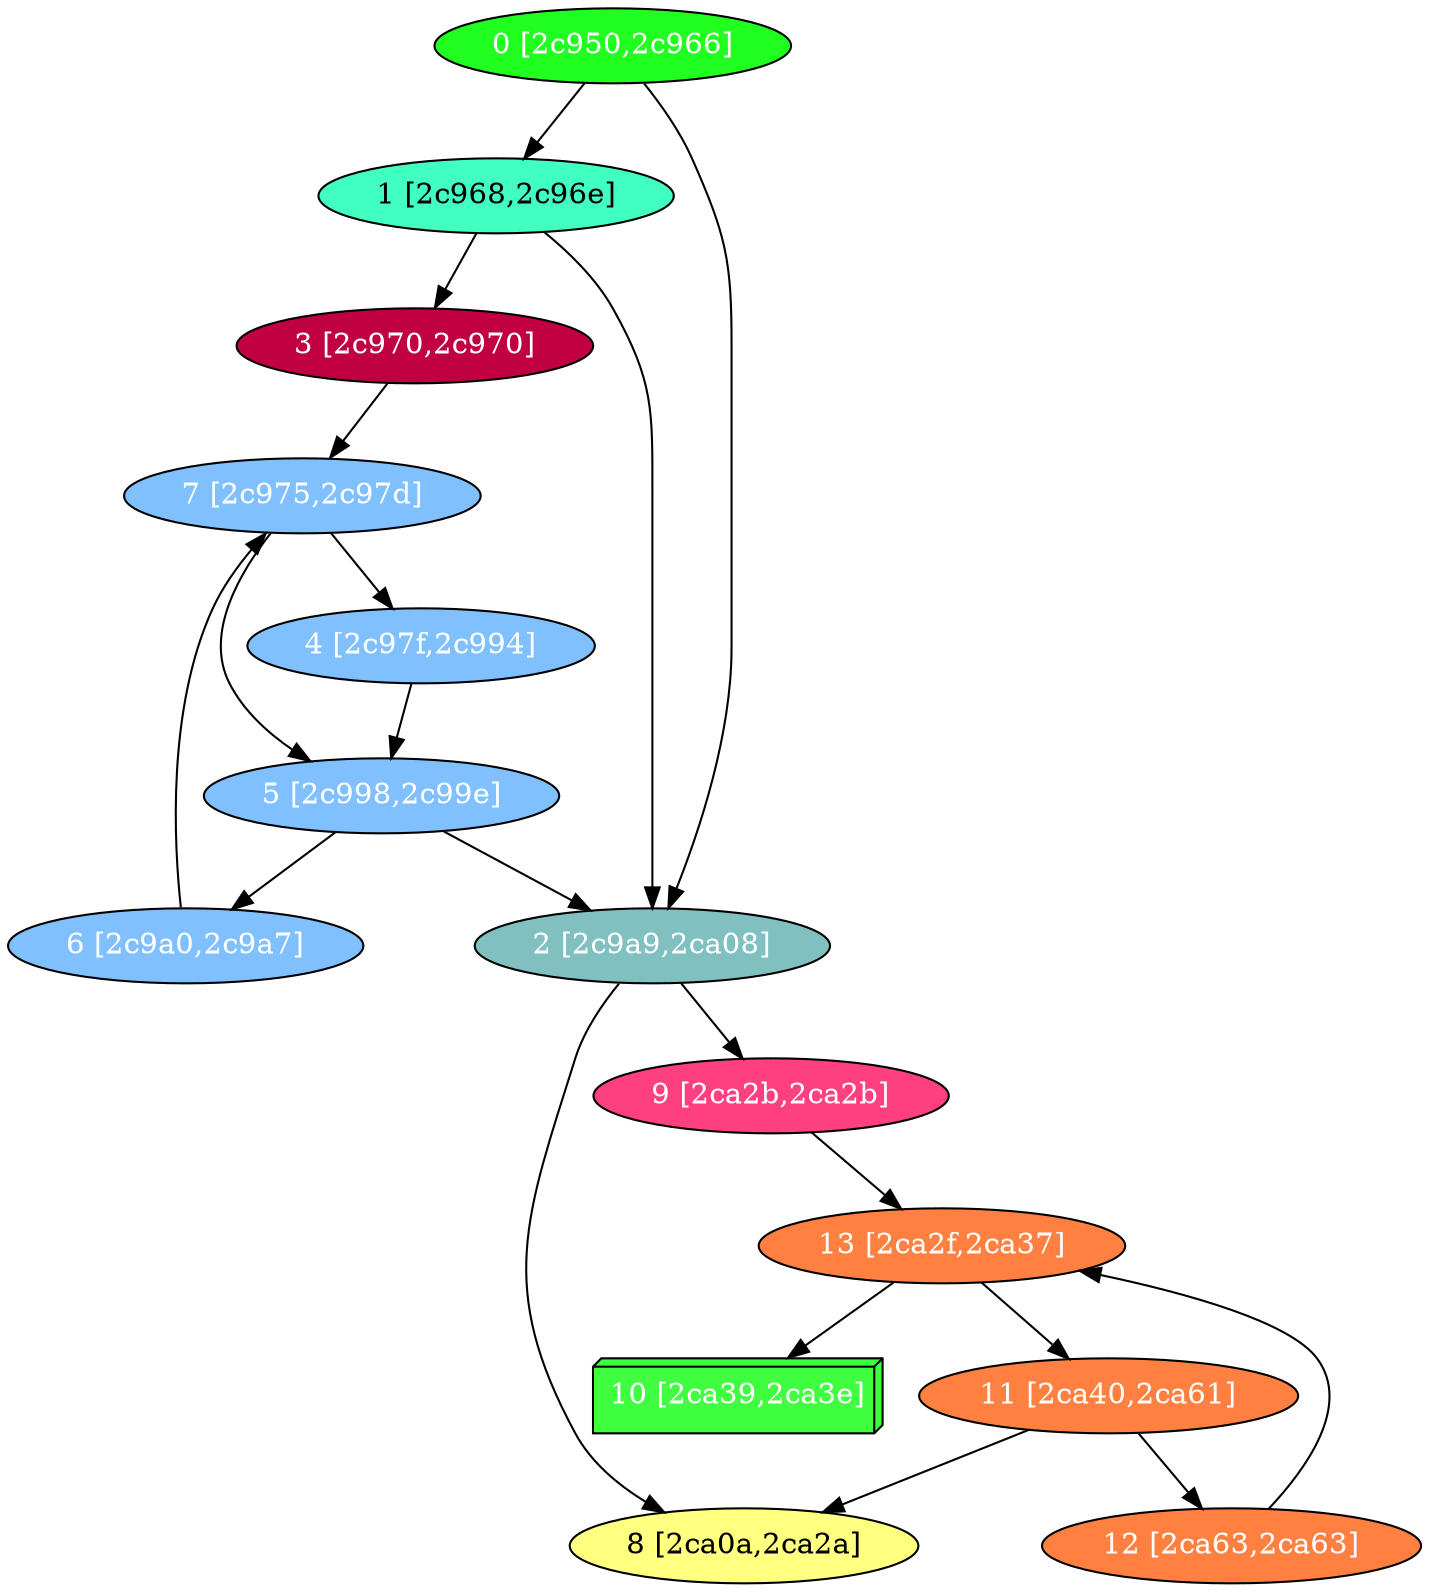 diGraph libnss3{
	libnss3_0  [style=filled fillcolor="#20FF20" fontcolor="#ffffff" shape=oval label="0 [2c950,2c966]"]
	libnss3_1  [style=filled fillcolor="#40FFC0" fontcolor="#000000" shape=oval label="1 [2c968,2c96e]"]
	libnss3_2  [style=filled fillcolor="#80C0C0" fontcolor="#ffffff" shape=oval label="2 [2c9a9,2ca08]"]
	libnss3_3  [style=filled fillcolor="#C00040" fontcolor="#ffffff" shape=oval label="3 [2c970,2c970]"]
	libnss3_4  [style=filled fillcolor="#80C0FF" fontcolor="#ffffff" shape=oval label="4 [2c97f,2c994]"]
	libnss3_5  [style=filled fillcolor="#80C0FF" fontcolor="#ffffff" shape=oval label="5 [2c998,2c99e]"]
	libnss3_6  [style=filled fillcolor="#80C0FF" fontcolor="#ffffff" shape=oval label="6 [2c9a0,2c9a7]"]
	libnss3_7  [style=filled fillcolor="#80C0FF" fontcolor="#ffffff" shape=oval label="7 [2c975,2c97d]"]
	libnss3_8  [style=filled fillcolor="#FFFF80" fontcolor="#000000" shape=oval label="8 [2ca0a,2ca2a]"]
	libnss3_9  [style=filled fillcolor="#FF4080" fontcolor="#ffffff" shape=oval label="9 [2ca2b,2ca2b]"]
	libnss3_a  [style=filled fillcolor="#40FF40" fontcolor="#ffffff" shape=box3d label="10 [2ca39,2ca3e]"]
	libnss3_b  [style=filled fillcolor="#FF8040" fontcolor="#ffffff" shape=oval label="11 [2ca40,2ca61]"]
	libnss3_c  [style=filled fillcolor="#FF8040" fontcolor="#ffffff" shape=oval label="12 [2ca63,2ca63]"]
	libnss3_d  [style=filled fillcolor="#FF8040" fontcolor="#ffffff" shape=oval label="13 [2ca2f,2ca37]"]

	libnss3_0 -> libnss3_1
	libnss3_0 -> libnss3_2
	libnss3_1 -> libnss3_2
	libnss3_1 -> libnss3_3
	libnss3_2 -> libnss3_8
	libnss3_2 -> libnss3_9
	libnss3_3 -> libnss3_7
	libnss3_4 -> libnss3_5
	libnss3_5 -> libnss3_2
	libnss3_5 -> libnss3_6
	libnss3_6 -> libnss3_7
	libnss3_7 -> libnss3_4
	libnss3_7 -> libnss3_5
	libnss3_9 -> libnss3_d
	libnss3_b -> libnss3_8
	libnss3_b -> libnss3_c
	libnss3_c -> libnss3_d
	libnss3_d -> libnss3_a
	libnss3_d -> libnss3_b
}